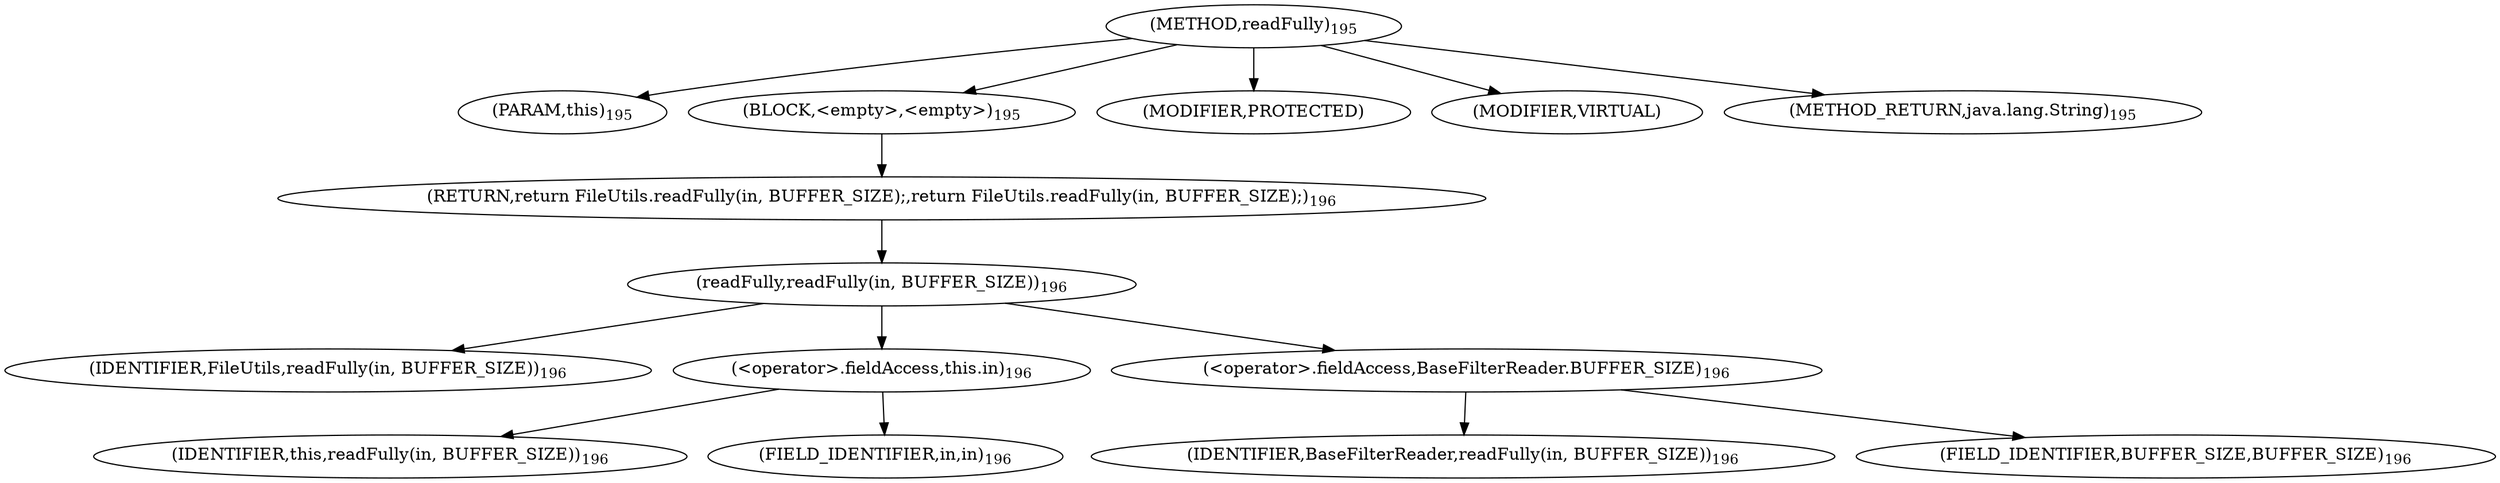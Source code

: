 digraph "readFully" {  
"273" [label = <(METHOD,readFully)<SUB>195</SUB>> ]
"274" [label = <(PARAM,this)<SUB>195</SUB>> ]
"275" [label = <(BLOCK,&lt;empty&gt;,&lt;empty&gt;)<SUB>195</SUB>> ]
"276" [label = <(RETURN,return FileUtils.readFully(in, BUFFER_SIZE);,return FileUtils.readFully(in, BUFFER_SIZE);)<SUB>196</SUB>> ]
"277" [label = <(readFully,readFully(in, BUFFER_SIZE))<SUB>196</SUB>> ]
"278" [label = <(IDENTIFIER,FileUtils,readFully(in, BUFFER_SIZE))<SUB>196</SUB>> ]
"279" [label = <(&lt;operator&gt;.fieldAccess,this.in)<SUB>196</SUB>> ]
"280" [label = <(IDENTIFIER,this,readFully(in, BUFFER_SIZE))<SUB>196</SUB>> ]
"281" [label = <(FIELD_IDENTIFIER,in,in)<SUB>196</SUB>> ]
"282" [label = <(&lt;operator&gt;.fieldAccess,BaseFilterReader.BUFFER_SIZE)<SUB>196</SUB>> ]
"283" [label = <(IDENTIFIER,BaseFilterReader,readFully(in, BUFFER_SIZE))<SUB>196</SUB>> ]
"284" [label = <(FIELD_IDENTIFIER,BUFFER_SIZE,BUFFER_SIZE)<SUB>196</SUB>> ]
"285" [label = <(MODIFIER,PROTECTED)> ]
"286" [label = <(MODIFIER,VIRTUAL)> ]
"287" [label = <(METHOD_RETURN,java.lang.String)<SUB>195</SUB>> ]
  "273" -> "274" 
  "273" -> "275" 
  "273" -> "285" 
  "273" -> "286" 
  "273" -> "287" 
  "275" -> "276" 
  "276" -> "277" 
  "277" -> "278" 
  "277" -> "279" 
  "277" -> "282" 
  "279" -> "280" 
  "279" -> "281" 
  "282" -> "283" 
  "282" -> "284" 
}
